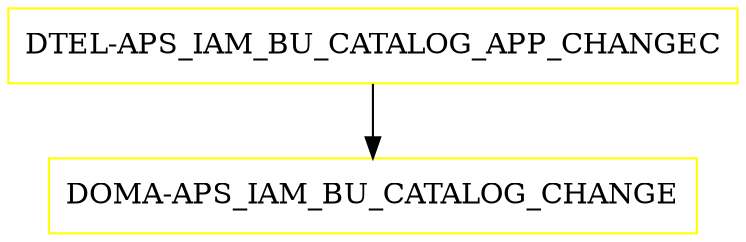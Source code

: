 digraph G {
  "DTEL-APS_IAM_BU_CATALOG_APP_CHANGEC" [shape=box,color=yellow];
  "DOMA-APS_IAM_BU_CATALOG_CHANGE" [shape=box,color=yellow,URL="./DOMA_APS_IAM_BU_CATALOG_CHANGE.html"];
  "DTEL-APS_IAM_BU_CATALOG_APP_CHANGEC" -> "DOMA-APS_IAM_BU_CATALOG_CHANGE";
}
